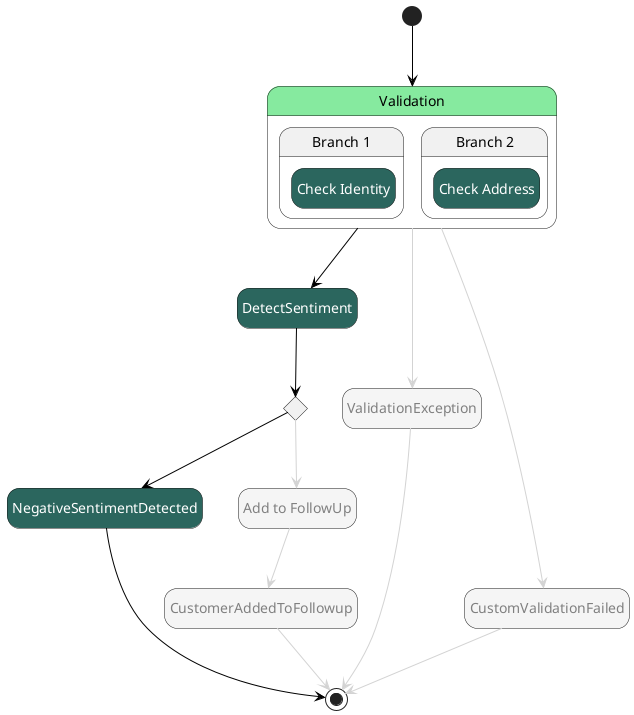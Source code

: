 @startuml
hide empty description
skinparam ArrowColor #black
skinparam state {

    BackgroundColor<<Choice>> #whitesmoke
    FontColor<<Choice>> automatic

    BackgroundColor<<aslParallel>> #whitesmoke

    BackgroundColor<<aslTask>> #lightblue
    FontColor<<aslTask>> automatic
    BackgroundColor<<Compensate>> #orange
    FontColor<<CustomStyle0>> automatic
    BackgroundColor<<CustomStyle0>> #86ea9f
    FontColor<<CustomStyle1>> automatic
    BackgroundColor<<CustomStyle1>> #2b665e
    FontColor<<CustomStyle2>> automatic
    BackgroundColor<<CustomStyle2>> #2b665e
    FontColor<<CustomStyle3>> automatic
    BackgroundColor<<CustomStyle3>> #2b665e
    FontColor<<CustomStyle4>> automatic
    BackgroundColor<<CustomStyle4>> #86ea9f
    FontColor<<CustomStyle5>> automatic
    BackgroundColor<<CustomStyle5>> #2b665e
    FontColor<<CustomStyle6>> gray
    BackgroundColor<<CustomStyle6>> #whitesmoke
}
state "Validation" as state1<<CustomStyle0>> {
state "Branch 1" as state1_1 {
state "Check Identity" as state9<<CustomStyle1>>
}
state "Branch 2" as state1_2 {
state "Check Address" as state10<<CustomStyle2>>
}
}
state "DetectSentiment" as state2<<CustomStyle3>>
state "ValidationException" as state3<<CustomStyle6>>
state "Is Positive \nSentiment?" as state4<<Choice>>
state "NegativeSentimentDetected" as state5<<CustomStyle5>>
state "CustomValidationFailed" as state6<<CustomStyle6>>
state "Add to FollowUp" as state7<<CustomStyle6>>
state "CustomerAddedToFollowup" as state8<<CustomStyle6>>
[*] --> state1
state1 --> state2
state1 -[#lightgray]-> state6
state1 -[#lightgray]-> state3
state2 --> state4
state3 -[#lightgray]-> [*]
state4 -[#lightgray]-> state7
state4 --> state5
state5 --> [*]
state6 -[#lightgray]-> [*]
state7 -[#lightgray]-> state8
state8 -[#lightgray]-> [*]
@enduml
